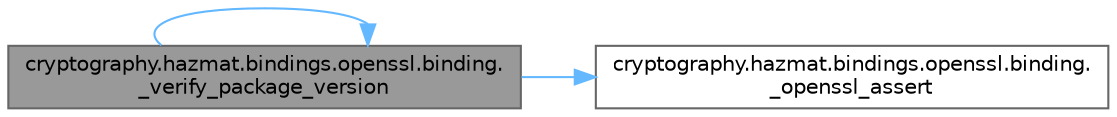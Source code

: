 digraph "cryptography.hazmat.bindings.openssl.binding._verify_package_version"
{
 // LATEX_PDF_SIZE
  bgcolor="transparent";
  edge [fontname=Helvetica,fontsize=10,labelfontname=Helvetica,labelfontsize=10];
  node [fontname=Helvetica,fontsize=10,shape=box,height=0.2,width=0.4];
  rankdir="LR";
  Node1 [id="Node000001",label="cryptography.hazmat.bindings.openssl.binding.\l_verify_package_version",height=0.2,width=0.4,color="gray40", fillcolor="grey60", style="filled", fontcolor="black",tooltip=" "];
  Node1 -> Node2 [id="edge1_Node000001_Node000002",color="steelblue1",style="solid",tooltip=" "];
  Node2 [id="Node000002",label="cryptography.hazmat.bindings.openssl.binding.\l_openssl_assert",height=0.2,width=0.4,color="grey40", fillcolor="white", style="filled",URL="$namespacecryptography_1_1hazmat_1_1bindings_1_1openssl_1_1binding.html#a4a17ec167f01afe8415c425563d8c49a",tooltip=" "];
  Node1 -> Node1 [id="edge2_Node000001_Node000001",color="steelblue1",style="solid",tooltip=" "];
}
